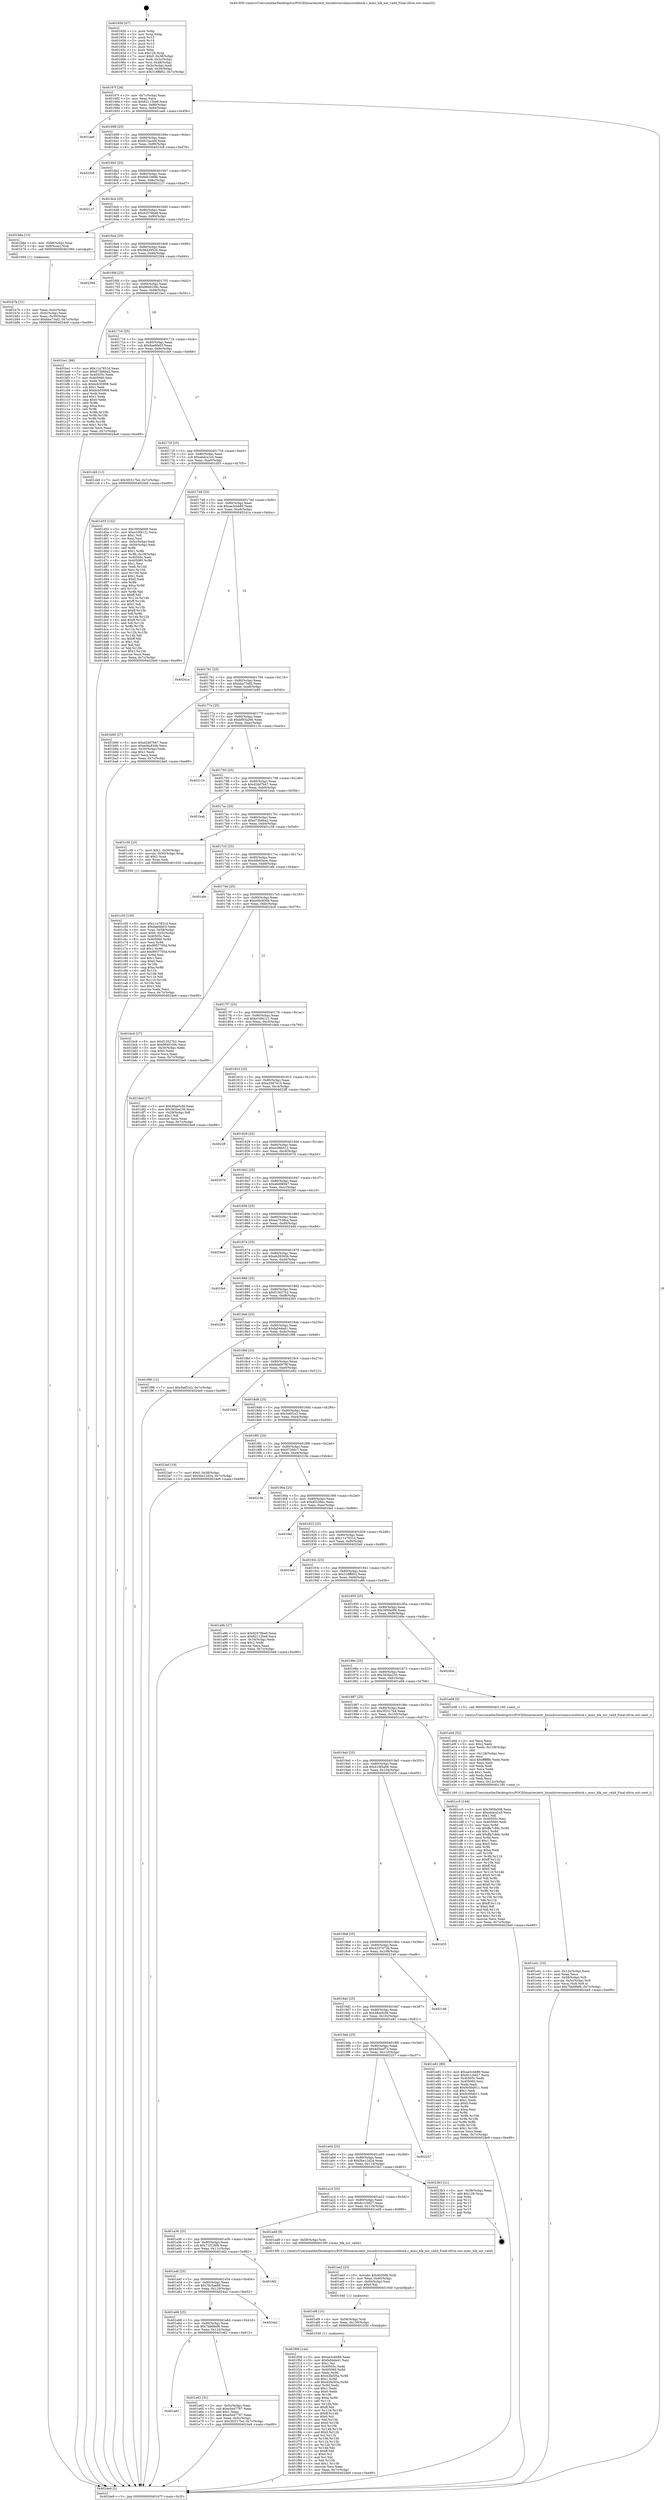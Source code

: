 digraph "0x401650" {
  label = "0x401650 (/mnt/c/Users/mathe/Desktop/tcc/POCII/binaries/extr_linuxdriversmmccoreblock.c_mmc_blk_oor_valid_Final-ollvm.out::main(0))"
  labelloc = "t"
  node[shape=record]

  Entry [label="",width=0.3,height=0.3,shape=circle,fillcolor=black,style=filled]
  "0x40167f" [label="{
     0x40167f [26]\l
     | [instrs]\l
     &nbsp;&nbsp;0x40167f \<+3\>: mov -0x7c(%rbp),%eax\l
     &nbsp;&nbsp;0x401682 \<+2\>: mov %eax,%ecx\l
     &nbsp;&nbsp;0x401684 \<+6\>: sub $0x82112be6,%ecx\l
     &nbsp;&nbsp;0x40168a \<+3\>: mov %eax,-0x80(%rbp)\l
     &nbsp;&nbsp;0x40168d \<+6\>: mov %ecx,-0x84(%rbp)\l
     &nbsp;&nbsp;0x401693 \<+6\>: je 0000000000401aa6 \<main+0x456\>\l
  }"]
  "0x401aa6" [label="{
     0x401aa6\l
  }", style=dashed]
  "0x401699" [label="{
     0x401699 [25]\l
     | [instrs]\l
     &nbsp;&nbsp;0x401699 \<+5\>: jmp 000000000040169e \<main+0x4e\>\l
     &nbsp;&nbsp;0x40169e \<+3\>: mov -0x80(%rbp),%eax\l
     &nbsp;&nbsp;0x4016a1 \<+5\>: sub $0x822ac44f,%eax\l
     &nbsp;&nbsp;0x4016a6 \<+6\>: mov %eax,-0x88(%rbp)\l
     &nbsp;&nbsp;0x4016ac \<+6\>: je 00000000004023c8 \<main+0xd78\>\l
  }"]
  Exit [label="",width=0.3,height=0.3,shape=circle,fillcolor=black,style=filled,peripheries=2]
  "0x4023c8" [label="{
     0x4023c8\l
  }", style=dashed]
  "0x4016b2" [label="{
     0x4016b2 [25]\l
     | [instrs]\l
     &nbsp;&nbsp;0x4016b2 \<+5\>: jmp 00000000004016b7 \<main+0x67\>\l
     &nbsp;&nbsp;0x4016b7 \<+3\>: mov -0x80(%rbp),%eax\l
     &nbsp;&nbsp;0x4016ba \<+5\>: sub $0x8eb1b68b,%eax\l
     &nbsp;&nbsp;0x4016bf \<+6\>: mov %eax,-0x8c(%rbp)\l
     &nbsp;&nbsp;0x4016c5 \<+6\>: je 0000000000402127 \<main+0xad7\>\l
  }"]
  "0x401f08" [label="{
     0x401f08 [144]\l
     | [instrs]\l
     &nbsp;&nbsp;0x401f08 \<+5\>: mov $0xae3cbb89,%eax\l
     &nbsp;&nbsp;0x401f0d \<+5\>: mov $0xfa54da41,%esi\l
     &nbsp;&nbsp;0x401f12 \<+2\>: mov $0x1,%cl\l
     &nbsp;&nbsp;0x401f14 \<+7\>: mov 0x40505c,%edx\l
     &nbsp;&nbsp;0x401f1b \<+8\>: mov 0x405060,%r8d\l
     &nbsp;&nbsp;0x401f23 \<+3\>: mov %edx,%r9d\l
     &nbsp;&nbsp;0x401f26 \<+7\>: sub $0x42fa5f3a,%r9d\l
     &nbsp;&nbsp;0x401f2d \<+4\>: sub $0x1,%r9d\l
     &nbsp;&nbsp;0x401f31 \<+7\>: add $0x42fa5f3a,%r9d\l
     &nbsp;&nbsp;0x401f38 \<+4\>: imul %r9d,%edx\l
     &nbsp;&nbsp;0x401f3c \<+3\>: and $0x1,%edx\l
     &nbsp;&nbsp;0x401f3f \<+3\>: cmp $0x0,%edx\l
     &nbsp;&nbsp;0x401f42 \<+4\>: sete %r10b\l
     &nbsp;&nbsp;0x401f46 \<+4\>: cmp $0xa,%r8d\l
     &nbsp;&nbsp;0x401f4a \<+4\>: setl %r11b\l
     &nbsp;&nbsp;0x401f4e \<+3\>: mov %r10b,%bl\l
     &nbsp;&nbsp;0x401f51 \<+3\>: xor $0xff,%bl\l
     &nbsp;&nbsp;0x401f54 \<+3\>: mov %r11b,%r14b\l
     &nbsp;&nbsp;0x401f57 \<+4\>: xor $0xff,%r14b\l
     &nbsp;&nbsp;0x401f5b \<+3\>: xor $0x0,%cl\l
     &nbsp;&nbsp;0x401f5e \<+3\>: mov %bl,%r15b\l
     &nbsp;&nbsp;0x401f61 \<+4\>: and $0x0,%r15b\l
     &nbsp;&nbsp;0x401f65 \<+3\>: and %cl,%r10b\l
     &nbsp;&nbsp;0x401f68 \<+3\>: mov %r14b,%r12b\l
     &nbsp;&nbsp;0x401f6b \<+4\>: and $0x0,%r12b\l
     &nbsp;&nbsp;0x401f6f \<+3\>: and %cl,%r11b\l
     &nbsp;&nbsp;0x401f72 \<+3\>: or %r10b,%r15b\l
     &nbsp;&nbsp;0x401f75 \<+3\>: or %r11b,%r12b\l
     &nbsp;&nbsp;0x401f78 \<+3\>: xor %r12b,%r15b\l
     &nbsp;&nbsp;0x401f7b \<+3\>: or %r14b,%bl\l
     &nbsp;&nbsp;0x401f7e \<+3\>: xor $0xff,%bl\l
     &nbsp;&nbsp;0x401f81 \<+3\>: or $0x0,%cl\l
     &nbsp;&nbsp;0x401f84 \<+2\>: and %cl,%bl\l
     &nbsp;&nbsp;0x401f86 \<+3\>: or %bl,%r15b\l
     &nbsp;&nbsp;0x401f89 \<+4\>: test $0x1,%r15b\l
     &nbsp;&nbsp;0x401f8d \<+3\>: cmovne %esi,%eax\l
     &nbsp;&nbsp;0x401f90 \<+3\>: mov %eax,-0x7c(%rbp)\l
     &nbsp;&nbsp;0x401f93 \<+5\>: jmp 00000000004024e9 \<main+0xe99\>\l
  }"]
  "0x402127" [label="{
     0x402127\l
  }", style=dashed]
  "0x4016cb" [label="{
     0x4016cb [25]\l
     | [instrs]\l
     &nbsp;&nbsp;0x4016cb \<+5\>: jmp 00000000004016d0 \<main+0x80\>\l
     &nbsp;&nbsp;0x4016d0 \<+3\>: mov -0x80(%rbp),%eax\l
     &nbsp;&nbsp;0x4016d3 \<+5\>: sub $0x92578be8,%eax\l
     &nbsp;&nbsp;0x4016d8 \<+6\>: mov %eax,-0x90(%rbp)\l
     &nbsp;&nbsp;0x4016de \<+6\>: je 0000000000401b6e \<main+0x51e\>\l
  }"]
  "0x401ef9" [label="{
     0x401ef9 [15]\l
     | [instrs]\l
     &nbsp;&nbsp;0x401ef9 \<+4\>: mov -0x58(%rbp),%rdi\l
     &nbsp;&nbsp;0x401efd \<+6\>: mov %eax,-0x130(%rbp)\l
     &nbsp;&nbsp;0x401f03 \<+5\>: call 0000000000401030 \<free@plt\>\l
     | [calls]\l
     &nbsp;&nbsp;0x401030 \{1\} (unknown)\l
  }"]
  "0x401b6e" [label="{
     0x401b6e [13]\l
     | [instrs]\l
     &nbsp;&nbsp;0x401b6e \<+4\>: mov -0x48(%rbp),%rax\l
     &nbsp;&nbsp;0x401b72 \<+4\>: mov 0x8(%rax),%rdi\l
     &nbsp;&nbsp;0x401b76 \<+5\>: call 0000000000401060 \<atoi@plt\>\l
     | [calls]\l
     &nbsp;&nbsp;0x401060 \{1\} (unknown)\l
  }"]
  "0x4016e4" [label="{
     0x4016e4 [25]\l
     | [instrs]\l
     &nbsp;&nbsp;0x4016e4 \<+5\>: jmp 00000000004016e9 \<main+0x99\>\l
     &nbsp;&nbsp;0x4016e9 \<+3\>: mov -0x80(%rbp),%eax\l
     &nbsp;&nbsp;0x4016ec \<+5\>: sub $0x96439526,%eax\l
     &nbsp;&nbsp;0x4016f1 \<+6\>: mov %eax,-0x94(%rbp)\l
     &nbsp;&nbsp;0x4016f7 \<+6\>: je 0000000000402394 \<main+0xd44\>\l
  }"]
  "0x401ee2" [label="{
     0x401ee2 [23]\l
     | [instrs]\l
     &nbsp;&nbsp;0x401ee2 \<+10\>: movabs $0x4030d6,%rdi\l
     &nbsp;&nbsp;0x401eec \<+3\>: mov %eax,-0x60(%rbp)\l
     &nbsp;&nbsp;0x401eef \<+3\>: mov -0x60(%rbp),%esi\l
     &nbsp;&nbsp;0x401ef2 \<+2\>: mov $0x0,%al\l
     &nbsp;&nbsp;0x401ef4 \<+5\>: call 0000000000401040 \<printf@plt\>\l
     | [calls]\l
     &nbsp;&nbsp;0x401040 \{1\} (unknown)\l
  }"]
  "0x402394" [label="{
     0x402394\l
  }", style=dashed]
  "0x4016fd" [label="{
     0x4016fd [25]\l
     | [instrs]\l
     &nbsp;&nbsp;0x4016fd \<+5\>: jmp 0000000000401702 \<main+0xb2\>\l
     &nbsp;&nbsp;0x401702 \<+3\>: mov -0x80(%rbp),%eax\l
     &nbsp;&nbsp;0x401705 \<+5\>: sub $0x9849109c,%eax\l
     &nbsp;&nbsp;0x40170a \<+6\>: mov %eax,-0x98(%rbp)\l
     &nbsp;&nbsp;0x401710 \<+6\>: je 0000000000401be1 \<main+0x591\>\l
  }"]
  "0x401a81" [label="{
     0x401a81\l
  }", style=dashed]
  "0x401be1" [label="{
     0x401be1 [88]\l
     | [instrs]\l
     &nbsp;&nbsp;0x401be1 \<+5\>: mov $0x11a7831d,%eax\l
     &nbsp;&nbsp;0x401be6 \<+5\>: mov $0xd73b6ba2,%ecx\l
     &nbsp;&nbsp;0x401beb \<+7\>: mov 0x40505c,%edx\l
     &nbsp;&nbsp;0x401bf2 \<+7\>: mov 0x405060,%esi\l
     &nbsp;&nbsp;0x401bf9 \<+2\>: mov %edx,%edi\l
     &nbsp;&nbsp;0x401bfb \<+6\>: sub $0xbcb55908,%edi\l
     &nbsp;&nbsp;0x401c01 \<+3\>: sub $0x1,%edi\l
     &nbsp;&nbsp;0x401c04 \<+6\>: add $0xbcb55908,%edi\l
     &nbsp;&nbsp;0x401c0a \<+3\>: imul %edi,%edx\l
     &nbsp;&nbsp;0x401c0d \<+3\>: and $0x1,%edx\l
     &nbsp;&nbsp;0x401c10 \<+3\>: cmp $0x0,%edx\l
     &nbsp;&nbsp;0x401c13 \<+4\>: sete %r8b\l
     &nbsp;&nbsp;0x401c17 \<+3\>: cmp $0xa,%esi\l
     &nbsp;&nbsp;0x401c1a \<+4\>: setl %r9b\l
     &nbsp;&nbsp;0x401c1e \<+3\>: mov %r8b,%r10b\l
     &nbsp;&nbsp;0x401c21 \<+3\>: and %r9b,%r10b\l
     &nbsp;&nbsp;0x401c24 \<+3\>: xor %r9b,%r8b\l
     &nbsp;&nbsp;0x401c27 \<+3\>: or %r8b,%r10b\l
     &nbsp;&nbsp;0x401c2a \<+4\>: test $0x1,%r10b\l
     &nbsp;&nbsp;0x401c2e \<+3\>: cmovne %ecx,%eax\l
     &nbsp;&nbsp;0x401c31 \<+3\>: mov %eax,-0x7c(%rbp)\l
     &nbsp;&nbsp;0x401c34 \<+5\>: jmp 00000000004024e9 \<main+0xe99\>\l
  }"]
  "0x401716" [label="{
     0x401716 [25]\l
     | [instrs]\l
     &nbsp;&nbsp;0x401716 \<+5\>: jmp 000000000040171b \<main+0xcb\>\l
     &nbsp;&nbsp;0x40171b \<+3\>: mov -0x80(%rbp),%eax\l
     &nbsp;&nbsp;0x40171e \<+5\>: sub $0x9ae6fe03,%eax\l
     &nbsp;&nbsp;0x401723 \<+6\>: mov %eax,-0x9c(%rbp)\l
     &nbsp;&nbsp;0x401729 \<+6\>: je 0000000000401cb9 \<main+0x669\>\l
  }"]
  "0x401e62" [label="{
     0x401e62 [31]\l
     | [instrs]\l
     &nbsp;&nbsp;0x401e62 \<+3\>: mov -0x5c(%rbp),%eax\l
     &nbsp;&nbsp;0x401e65 \<+5\>: sub $0xe5e47787,%eax\l
     &nbsp;&nbsp;0x401e6a \<+3\>: add $0x1,%eax\l
     &nbsp;&nbsp;0x401e6d \<+5\>: add $0xe5e47787,%eax\l
     &nbsp;&nbsp;0x401e72 \<+3\>: mov %eax,-0x5c(%rbp)\l
     &nbsp;&nbsp;0x401e75 \<+7\>: movl $0x3f2517b4,-0x7c(%rbp)\l
     &nbsp;&nbsp;0x401e7c \<+5\>: jmp 00000000004024e9 \<main+0xe99\>\l
  }"]
  "0x401cb9" [label="{
     0x401cb9 [12]\l
     | [instrs]\l
     &nbsp;&nbsp;0x401cb9 \<+7\>: movl $0x3f2517b4,-0x7c(%rbp)\l
     &nbsp;&nbsp;0x401cc0 \<+5\>: jmp 00000000004024e9 \<main+0xe99\>\l
  }"]
  "0x40172f" [label="{
     0x40172f [25]\l
     | [instrs]\l
     &nbsp;&nbsp;0x40172f \<+5\>: jmp 0000000000401734 \<main+0xe4\>\l
     &nbsp;&nbsp;0x401734 \<+3\>: mov -0x80(%rbp),%eax\l
     &nbsp;&nbsp;0x401737 \<+5\>: sub $0xabdca1e5,%eax\l
     &nbsp;&nbsp;0x40173c \<+6\>: mov %eax,-0xa0(%rbp)\l
     &nbsp;&nbsp;0x401742 \<+6\>: je 0000000000401d55 \<main+0x705\>\l
  }"]
  "0x401a68" [label="{
     0x401a68 [25]\l
     | [instrs]\l
     &nbsp;&nbsp;0x401a68 \<+5\>: jmp 0000000000401a6d \<main+0x41d\>\l
     &nbsp;&nbsp;0x401a6d \<+3\>: mov -0x80(%rbp),%eax\l
     &nbsp;&nbsp;0x401a70 \<+5\>: sub $0x7bb68ef8,%eax\l
     &nbsp;&nbsp;0x401a75 \<+6\>: mov %eax,-0x124(%rbp)\l
     &nbsp;&nbsp;0x401a7b \<+6\>: je 0000000000401e62 \<main+0x812\>\l
  }"]
  "0x401d55" [label="{
     0x401d55 [152]\l
     | [instrs]\l
     &nbsp;&nbsp;0x401d55 \<+5\>: mov $0x395fa008,%eax\l
     &nbsp;&nbsp;0x401d5a \<+5\>: mov $0xe10f4121,%ecx\l
     &nbsp;&nbsp;0x401d5f \<+2\>: mov $0x1,%dl\l
     &nbsp;&nbsp;0x401d61 \<+2\>: xor %esi,%esi\l
     &nbsp;&nbsp;0x401d63 \<+3\>: mov -0x5c(%rbp),%edi\l
     &nbsp;&nbsp;0x401d66 \<+3\>: cmp -0x50(%rbp),%edi\l
     &nbsp;&nbsp;0x401d69 \<+4\>: setl %r8b\l
     &nbsp;&nbsp;0x401d6d \<+4\>: and $0x1,%r8b\l
     &nbsp;&nbsp;0x401d71 \<+4\>: mov %r8b,-0x29(%rbp)\l
     &nbsp;&nbsp;0x401d75 \<+7\>: mov 0x40505c,%edi\l
     &nbsp;&nbsp;0x401d7c \<+8\>: mov 0x405060,%r9d\l
     &nbsp;&nbsp;0x401d84 \<+3\>: sub $0x1,%esi\l
     &nbsp;&nbsp;0x401d87 \<+3\>: mov %edi,%r10d\l
     &nbsp;&nbsp;0x401d8a \<+3\>: add %esi,%r10d\l
     &nbsp;&nbsp;0x401d8d \<+4\>: imul %r10d,%edi\l
     &nbsp;&nbsp;0x401d91 \<+3\>: and $0x1,%edi\l
     &nbsp;&nbsp;0x401d94 \<+3\>: cmp $0x0,%edi\l
     &nbsp;&nbsp;0x401d97 \<+4\>: sete %r8b\l
     &nbsp;&nbsp;0x401d9b \<+4\>: cmp $0xa,%r9d\l
     &nbsp;&nbsp;0x401d9f \<+4\>: setl %r11b\l
     &nbsp;&nbsp;0x401da3 \<+3\>: mov %r8b,%bl\l
     &nbsp;&nbsp;0x401da6 \<+3\>: xor $0xff,%bl\l
     &nbsp;&nbsp;0x401da9 \<+3\>: mov %r11b,%r14b\l
     &nbsp;&nbsp;0x401dac \<+4\>: xor $0xff,%r14b\l
     &nbsp;&nbsp;0x401db0 \<+3\>: xor $0x1,%dl\l
     &nbsp;&nbsp;0x401db3 \<+3\>: mov %bl,%r15b\l
     &nbsp;&nbsp;0x401db6 \<+4\>: and $0xff,%r15b\l
     &nbsp;&nbsp;0x401dba \<+3\>: and %dl,%r8b\l
     &nbsp;&nbsp;0x401dbd \<+3\>: mov %r14b,%r12b\l
     &nbsp;&nbsp;0x401dc0 \<+4\>: and $0xff,%r12b\l
     &nbsp;&nbsp;0x401dc4 \<+3\>: and %dl,%r11b\l
     &nbsp;&nbsp;0x401dc7 \<+3\>: or %r8b,%r15b\l
     &nbsp;&nbsp;0x401dca \<+3\>: or %r11b,%r12b\l
     &nbsp;&nbsp;0x401dcd \<+3\>: xor %r12b,%r15b\l
     &nbsp;&nbsp;0x401dd0 \<+3\>: or %r14b,%bl\l
     &nbsp;&nbsp;0x401dd3 \<+3\>: xor $0xff,%bl\l
     &nbsp;&nbsp;0x401dd6 \<+3\>: or $0x1,%dl\l
     &nbsp;&nbsp;0x401dd9 \<+2\>: and %dl,%bl\l
     &nbsp;&nbsp;0x401ddb \<+3\>: or %bl,%r15b\l
     &nbsp;&nbsp;0x401dde \<+4\>: test $0x1,%r15b\l
     &nbsp;&nbsp;0x401de2 \<+3\>: cmovne %ecx,%eax\l
     &nbsp;&nbsp;0x401de5 \<+3\>: mov %eax,-0x7c(%rbp)\l
     &nbsp;&nbsp;0x401de8 \<+5\>: jmp 00000000004024e9 \<main+0xe99\>\l
  }"]
  "0x401748" [label="{
     0x401748 [25]\l
     | [instrs]\l
     &nbsp;&nbsp;0x401748 \<+5\>: jmp 000000000040174d \<main+0xfd\>\l
     &nbsp;&nbsp;0x40174d \<+3\>: mov -0x80(%rbp),%eax\l
     &nbsp;&nbsp;0x401750 \<+5\>: sub $0xae3cbb89,%eax\l
     &nbsp;&nbsp;0x401755 \<+6\>: mov %eax,-0xa4(%rbp)\l
     &nbsp;&nbsp;0x40175b \<+6\>: je 000000000040241a \<main+0xdca\>\l
  }"]
  "0x4024a2" [label="{
     0x4024a2\l
  }", style=dashed]
  "0x40241a" [label="{
     0x40241a\l
  }", style=dashed]
  "0x401761" [label="{
     0x401761 [25]\l
     | [instrs]\l
     &nbsp;&nbsp;0x401761 \<+5\>: jmp 0000000000401766 \<main+0x116\>\l
     &nbsp;&nbsp;0x401766 \<+3\>: mov -0x80(%rbp),%eax\l
     &nbsp;&nbsp;0x401769 \<+5\>: sub $0xbba73af2,%eax\l
     &nbsp;&nbsp;0x40176e \<+6\>: mov %eax,-0xa8(%rbp)\l
     &nbsp;&nbsp;0x401774 \<+6\>: je 0000000000401b90 \<main+0x540\>\l
  }"]
  "0x401a4f" [label="{
     0x401a4f [25]\l
     | [instrs]\l
     &nbsp;&nbsp;0x401a4f \<+5\>: jmp 0000000000401a54 \<main+0x404\>\l
     &nbsp;&nbsp;0x401a54 \<+3\>: mov -0x80(%rbp),%eax\l
     &nbsp;&nbsp;0x401a57 \<+5\>: sub $0x78c5ae89,%eax\l
     &nbsp;&nbsp;0x401a5c \<+6\>: mov %eax,-0x120(%rbp)\l
     &nbsp;&nbsp;0x401a62 \<+6\>: je 00000000004024a2 \<main+0xe52\>\l
  }"]
  "0x401b90" [label="{
     0x401b90 [27]\l
     | [instrs]\l
     &nbsp;&nbsp;0x401b90 \<+5\>: mov $0xd2dd7b47,%eax\l
     &nbsp;&nbsp;0x401b95 \<+5\>: mov $0xe0bc830b,%ecx\l
     &nbsp;&nbsp;0x401b9a \<+3\>: mov -0x30(%rbp),%edx\l
     &nbsp;&nbsp;0x401b9d \<+3\>: cmp $0x1,%edx\l
     &nbsp;&nbsp;0x401ba0 \<+3\>: cmovl %ecx,%eax\l
     &nbsp;&nbsp;0x401ba3 \<+3\>: mov %eax,-0x7c(%rbp)\l
     &nbsp;&nbsp;0x401ba6 \<+5\>: jmp 00000000004024e9 \<main+0xe99\>\l
  }"]
  "0x40177a" [label="{
     0x40177a [25]\l
     | [instrs]\l
     &nbsp;&nbsp;0x40177a \<+5\>: jmp 000000000040177f \<main+0x12f\>\l
     &nbsp;&nbsp;0x40177f \<+3\>: mov -0x80(%rbp),%eax\l
     &nbsp;&nbsp;0x401782 \<+5\>: sub $0xbf93a266,%eax\l
     &nbsp;&nbsp;0x401787 \<+6\>: mov %eax,-0xac(%rbp)\l
     &nbsp;&nbsp;0x40178d \<+6\>: je 000000000040211b \<main+0xacb\>\l
  }"]
  "0x401fd2" [label="{
     0x401fd2\l
  }", style=dashed]
  "0x40211b" [label="{
     0x40211b\l
  }", style=dashed]
  "0x401793" [label="{
     0x401793 [25]\l
     | [instrs]\l
     &nbsp;&nbsp;0x401793 \<+5\>: jmp 0000000000401798 \<main+0x148\>\l
     &nbsp;&nbsp;0x401798 \<+3\>: mov -0x80(%rbp),%eax\l
     &nbsp;&nbsp;0x40179b \<+5\>: sub $0xd2dd7b47,%eax\l
     &nbsp;&nbsp;0x4017a0 \<+6\>: mov %eax,-0xb0(%rbp)\l
     &nbsp;&nbsp;0x4017a6 \<+6\>: je 0000000000401bab \<main+0x55b\>\l
  }"]
  "0x401a36" [label="{
     0x401a36 [25]\l
     | [instrs]\l
     &nbsp;&nbsp;0x401a36 \<+5\>: jmp 0000000000401a3b \<main+0x3eb\>\l
     &nbsp;&nbsp;0x401a3b \<+3\>: mov -0x80(%rbp),%eax\l
     &nbsp;&nbsp;0x401a3e \<+5\>: sub $0x71f126f4,%eax\l
     &nbsp;&nbsp;0x401a43 \<+6\>: mov %eax,-0x11c(%rbp)\l
     &nbsp;&nbsp;0x401a49 \<+6\>: je 0000000000401fd2 \<main+0x982\>\l
  }"]
  "0x401bab" [label="{
     0x401bab\l
  }", style=dashed]
  "0x4017ac" [label="{
     0x4017ac [25]\l
     | [instrs]\l
     &nbsp;&nbsp;0x4017ac \<+5\>: jmp 00000000004017b1 \<main+0x161\>\l
     &nbsp;&nbsp;0x4017b1 \<+3\>: mov -0x80(%rbp),%eax\l
     &nbsp;&nbsp;0x4017b4 \<+5\>: sub $0xd73b6ba2,%eax\l
     &nbsp;&nbsp;0x4017b9 \<+6\>: mov %eax,-0xb4(%rbp)\l
     &nbsp;&nbsp;0x4017bf \<+6\>: je 0000000000401c39 \<main+0x5e9\>\l
  }"]
  "0x401ed9" [label="{
     0x401ed9 [9]\l
     | [instrs]\l
     &nbsp;&nbsp;0x401ed9 \<+4\>: mov -0x58(%rbp),%rdi\l
     &nbsp;&nbsp;0x401edd \<+5\>: call 00000000004015f0 \<mmc_blk_oor_valid\>\l
     | [calls]\l
     &nbsp;&nbsp;0x4015f0 \{1\} (/mnt/c/Users/mathe/Desktop/tcc/POCII/binaries/extr_linuxdriversmmccoreblock.c_mmc_blk_oor_valid_Final-ollvm.out::mmc_blk_oor_valid)\l
  }"]
  "0x401c39" [label="{
     0x401c39 [23]\l
     | [instrs]\l
     &nbsp;&nbsp;0x401c39 \<+7\>: movl $0x1,-0x50(%rbp)\l
     &nbsp;&nbsp;0x401c40 \<+4\>: movslq -0x50(%rbp),%rax\l
     &nbsp;&nbsp;0x401c44 \<+4\>: shl $0x2,%rax\l
     &nbsp;&nbsp;0x401c48 \<+3\>: mov %rax,%rdi\l
     &nbsp;&nbsp;0x401c4b \<+5\>: call 0000000000401050 \<malloc@plt\>\l
     | [calls]\l
     &nbsp;&nbsp;0x401050 \{1\} (unknown)\l
  }"]
  "0x4017c5" [label="{
     0x4017c5 [25]\l
     | [instrs]\l
     &nbsp;&nbsp;0x4017c5 \<+5\>: jmp 00000000004017ca \<main+0x17a\>\l
     &nbsp;&nbsp;0x4017ca \<+3\>: mov -0x80(%rbp),%eax\l
     &nbsp;&nbsp;0x4017cd \<+5\>: sub $0xddb65ace,%eax\l
     &nbsp;&nbsp;0x4017d2 \<+6\>: mov %eax,-0xb8(%rbp)\l
     &nbsp;&nbsp;0x4017d8 \<+6\>: je 0000000000401afe \<main+0x4ae\>\l
  }"]
  "0x401a1d" [label="{
     0x401a1d [25]\l
     | [instrs]\l
     &nbsp;&nbsp;0x401a1d \<+5\>: jmp 0000000000401a22 \<main+0x3d2\>\l
     &nbsp;&nbsp;0x401a22 \<+3\>: mov -0x80(%rbp),%eax\l
     &nbsp;&nbsp;0x401a25 \<+5\>: sub $0x6c1c0d27,%eax\l
     &nbsp;&nbsp;0x401a2a \<+6\>: mov %eax,-0x118(%rbp)\l
     &nbsp;&nbsp;0x401a30 \<+6\>: je 0000000000401ed9 \<main+0x889\>\l
  }"]
  "0x401afe" [label="{
     0x401afe\l
  }", style=dashed]
  "0x4017de" [label="{
     0x4017de [25]\l
     | [instrs]\l
     &nbsp;&nbsp;0x4017de \<+5\>: jmp 00000000004017e3 \<main+0x193\>\l
     &nbsp;&nbsp;0x4017e3 \<+3\>: mov -0x80(%rbp),%eax\l
     &nbsp;&nbsp;0x4017e6 \<+5\>: sub $0xe0bc830b,%eax\l
     &nbsp;&nbsp;0x4017eb \<+6\>: mov %eax,-0xbc(%rbp)\l
     &nbsp;&nbsp;0x4017f1 \<+6\>: je 0000000000401bc6 \<main+0x576\>\l
  }"]
  "0x4023b3" [label="{
     0x4023b3 [21]\l
     | [instrs]\l
     &nbsp;&nbsp;0x4023b3 \<+3\>: mov -0x38(%rbp),%eax\l
     &nbsp;&nbsp;0x4023b6 \<+7\>: add $0x128,%rsp\l
     &nbsp;&nbsp;0x4023bd \<+1\>: pop %rbx\l
     &nbsp;&nbsp;0x4023be \<+2\>: pop %r12\l
     &nbsp;&nbsp;0x4023c0 \<+2\>: pop %r13\l
     &nbsp;&nbsp;0x4023c2 \<+2\>: pop %r14\l
     &nbsp;&nbsp;0x4023c4 \<+2\>: pop %r15\l
     &nbsp;&nbsp;0x4023c6 \<+1\>: pop %rbp\l
     &nbsp;&nbsp;0x4023c7 \<+1\>: ret\l
  }"]
  "0x401bc6" [label="{
     0x401bc6 [27]\l
     | [instrs]\l
     &nbsp;&nbsp;0x401bc6 \<+5\>: mov $0xf12627b2,%eax\l
     &nbsp;&nbsp;0x401bcb \<+5\>: mov $0x9849109c,%ecx\l
     &nbsp;&nbsp;0x401bd0 \<+3\>: mov -0x30(%rbp),%edx\l
     &nbsp;&nbsp;0x401bd3 \<+3\>: cmp $0x0,%edx\l
     &nbsp;&nbsp;0x401bd6 \<+3\>: cmove %ecx,%eax\l
     &nbsp;&nbsp;0x401bd9 \<+3\>: mov %eax,-0x7c(%rbp)\l
     &nbsp;&nbsp;0x401bdc \<+5\>: jmp 00000000004024e9 \<main+0xe99\>\l
  }"]
  "0x4017f7" [label="{
     0x4017f7 [25]\l
     | [instrs]\l
     &nbsp;&nbsp;0x4017f7 \<+5\>: jmp 00000000004017fc \<main+0x1ac\>\l
     &nbsp;&nbsp;0x4017fc \<+3\>: mov -0x80(%rbp),%eax\l
     &nbsp;&nbsp;0x4017ff \<+5\>: sub $0xe10f4121,%eax\l
     &nbsp;&nbsp;0x401804 \<+6\>: mov %eax,-0xc0(%rbp)\l
     &nbsp;&nbsp;0x40180a \<+6\>: je 0000000000401ded \<main+0x79d\>\l
  }"]
  "0x401a04" [label="{
     0x401a04 [25]\l
     | [instrs]\l
     &nbsp;&nbsp;0x401a04 \<+5\>: jmp 0000000000401a09 \<main+0x3b9\>\l
     &nbsp;&nbsp;0x401a09 \<+3\>: mov -0x80(%rbp),%eax\l
     &nbsp;&nbsp;0x401a0c \<+5\>: sub $0x5be12d24,%eax\l
     &nbsp;&nbsp;0x401a11 \<+6\>: mov %eax,-0x114(%rbp)\l
     &nbsp;&nbsp;0x401a17 \<+6\>: je 00000000004023b3 \<main+0xd63\>\l
  }"]
  "0x401ded" [label="{
     0x401ded [27]\l
     | [instrs]\l
     &nbsp;&nbsp;0x401ded \<+5\>: mov $0x48ae5cfd,%eax\l
     &nbsp;&nbsp;0x401df2 \<+5\>: mov $0x3d3be230,%ecx\l
     &nbsp;&nbsp;0x401df7 \<+3\>: mov -0x29(%rbp),%dl\l
     &nbsp;&nbsp;0x401dfa \<+3\>: test $0x1,%dl\l
     &nbsp;&nbsp;0x401dfd \<+3\>: cmovne %ecx,%eax\l
     &nbsp;&nbsp;0x401e00 \<+3\>: mov %eax,-0x7c(%rbp)\l
     &nbsp;&nbsp;0x401e03 \<+5\>: jmp 00000000004024e9 \<main+0xe99\>\l
  }"]
  "0x401810" [label="{
     0x401810 [25]\l
     | [instrs]\l
     &nbsp;&nbsp;0x401810 \<+5\>: jmp 0000000000401815 \<main+0x1c5\>\l
     &nbsp;&nbsp;0x401815 \<+3\>: mov -0x80(%rbp),%eax\l
     &nbsp;&nbsp;0x401818 \<+5\>: sub $0xe2087410,%eax\l
     &nbsp;&nbsp;0x40181d \<+6\>: mov %eax,-0xc4(%rbp)\l
     &nbsp;&nbsp;0x401823 \<+6\>: je 00000000004022ff \<main+0xcaf\>\l
  }"]
  "0x402257" [label="{
     0x402257\l
  }", style=dashed]
  "0x4022ff" [label="{
     0x4022ff\l
  }", style=dashed]
  "0x401829" [label="{
     0x401829 [25]\l
     | [instrs]\l
     &nbsp;&nbsp;0x401829 \<+5\>: jmp 000000000040182e \<main+0x1de\>\l
     &nbsp;&nbsp;0x40182e \<+3\>: mov -0x80(%rbp),%eax\l
     &nbsp;&nbsp;0x401831 \<+5\>: sub $0xe2f8b512,%eax\l
     &nbsp;&nbsp;0x401836 \<+6\>: mov %eax,-0xc8(%rbp)\l
     &nbsp;&nbsp;0x40183c \<+6\>: je 000000000040207d \<main+0xa2d\>\l
  }"]
  "0x4019eb" [label="{
     0x4019eb [25]\l
     | [instrs]\l
     &nbsp;&nbsp;0x4019eb \<+5\>: jmp 00000000004019f0 \<main+0x3a0\>\l
     &nbsp;&nbsp;0x4019f0 \<+3\>: mov -0x80(%rbp),%eax\l
     &nbsp;&nbsp;0x4019f3 \<+5\>: sub $0x4d5eef73,%eax\l
     &nbsp;&nbsp;0x4019f8 \<+6\>: mov %eax,-0x110(%rbp)\l
     &nbsp;&nbsp;0x4019fe \<+6\>: je 0000000000402257 \<main+0xc07\>\l
  }"]
  "0x40207d" [label="{
     0x40207d\l
  }", style=dashed]
  "0x401842" [label="{
     0x401842 [25]\l
     | [instrs]\l
     &nbsp;&nbsp;0x401842 \<+5\>: jmp 0000000000401847 \<main+0x1f7\>\l
     &nbsp;&nbsp;0x401847 \<+3\>: mov -0x80(%rbp),%eax\l
     &nbsp;&nbsp;0x40184a \<+5\>: sub $0xe6d96947,%eax\l
     &nbsp;&nbsp;0x40184f \<+6\>: mov %eax,-0xcc(%rbp)\l
     &nbsp;&nbsp;0x401855 \<+6\>: je 000000000040226f \<main+0xc1f\>\l
  }"]
  "0x401e81" [label="{
     0x401e81 [88]\l
     | [instrs]\l
     &nbsp;&nbsp;0x401e81 \<+5\>: mov $0xae3cbb89,%eax\l
     &nbsp;&nbsp;0x401e86 \<+5\>: mov $0x6c1c0d27,%ecx\l
     &nbsp;&nbsp;0x401e8b \<+7\>: mov 0x40505c,%edx\l
     &nbsp;&nbsp;0x401e92 \<+7\>: mov 0x405060,%esi\l
     &nbsp;&nbsp;0x401e99 \<+2\>: mov %edx,%edi\l
     &nbsp;&nbsp;0x401e9b \<+6\>: add $0x9c00d011,%edi\l
     &nbsp;&nbsp;0x401ea1 \<+3\>: sub $0x1,%edi\l
     &nbsp;&nbsp;0x401ea4 \<+6\>: sub $0x9c00d011,%edi\l
     &nbsp;&nbsp;0x401eaa \<+3\>: imul %edi,%edx\l
     &nbsp;&nbsp;0x401ead \<+3\>: and $0x1,%edx\l
     &nbsp;&nbsp;0x401eb0 \<+3\>: cmp $0x0,%edx\l
     &nbsp;&nbsp;0x401eb3 \<+4\>: sete %r8b\l
     &nbsp;&nbsp;0x401eb7 \<+3\>: cmp $0xa,%esi\l
     &nbsp;&nbsp;0x401eba \<+4\>: setl %r9b\l
     &nbsp;&nbsp;0x401ebe \<+3\>: mov %r8b,%r10b\l
     &nbsp;&nbsp;0x401ec1 \<+3\>: and %r9b,%r10b\l
     &nbsp;&nbsp;0x401ec4 \<+3\>: xor %r9b,%r8b\l
     &nbsp;&nbsp;0x401ec7 \<+3\>: or %r8b,%r10b\l
     &nbsp;&nbsp;0x401eca \<+4\>: test $0x1,%r10b\l
     &nbsp;&nbsp;0x401ece \<+3\>: cmovne %ecx,%eax\l
     &nbsp;&nbsp;0x401ed1 \<+3\>: mov %eax,-0x7c(%rbp)\l
     &nbsp;&nbsp;0x401ed4 \<+5\>: jmp 00000000004024e9 \<main+0xe99\>\l
  }"]
  "0x40226f" [label="{
     0x40226f\l
  }", style=dashed]
  "0x40185b" [label="{
     0x40185b [25]\l
     | [instrs]\l
     &nbsp;&nbsp;0x40185b \<+5\>: jmp 0000000000401860 \<main+0x210\>\l
     &nbsp;&nbsp;0x401860 \<+3\>: mov -0x80(%rbp),%eax\l
     &nbsp;&nbsp;0x401863 \<+5\>: sub $0xea7538ca,%eax\l
     &nbsp;&nbsp;0x401868 \<+6\>: mov %eax,-0xd0(%rbp)\l
     &nbsp;&nbsp;0x40186e \<+6\>: je 00000000004024dd \<main+0xe8d\>\l
  }"]
  "0x4019d2" [label="{
     0x4019d2 [25]\l
     | [instrs]\l
     &nbsp;&nbsp;0x4019d2 \<+5\>: jmp 00000000004019d7 \<main+0x387\>\l
     &nbsp;&nbsp;0x4019d7 \<+3\>: mov -0x80(%rbp),%eax\l
     &nbsp;&nbsp;0x4019da \<+5\>: sub $0x48ae5cfd,%eax\l
     &nbsp;&nbsp;0x4019df \<+6\>: mov %eax,-0x10c(%rbp)\l
     &nbsp;&nbsp;0x4019e5 \<+6\>: je 0000000000401e81 \<main+0x831\>\l
  }"]
  "0x4024dd" [label="{
     0x4024dd\l
  }", style=dashed]
  "0x401874" [label="{
     0x401874 [25]\l
     | [instrs]\l
     &nbsp;&nbsp;0x401874 \<+5\>: jmp 0000000000401879 \<main+0x229\>\l
     &nbsp;&nbsp;0x401879 \<+3\>: mov -0x80(%rbp),%eax\l
     &nbsp;&nbsp;0x40187c \<+5\>: sub $0xeb28365b,%eax\l
     &nbsp;&nbsp;0x401881 \<+6\>: mov %eax,-0xd4(%rbp)\l
     &nbsp;&nbsp;0x401887 \<+6\>: je 0000000000401fa4 \<main+0x954\>\l
  }"]
  "0x402146" [label="{
     0x402146\l
  }", style=dashed]
  "0x401fa4" [label="{
     0x401fa4\l
  }", style=dashed]
  "0x40188d" [label="{
     0x40188d [25]\l
     | [instrs]\l
     &nbsp;&nbsp;0x40188d \<+5\>: jmp 0000000000401892 \<main+0x242\>\l
     &nbsp;&nbsp;0x401892 \<+3\>: mov -0x80(%rbp),%eax\l
     &nbsp;&nbsp;0x401895 \<+5\>: sub $0xf12627b2,%eax\l
     &nbsp;&nbsp;0x40189a \<+6\>: mov %eax,-0xd8(%rbp)\l
     &nbsp;&nbsp;0x4018a0 \<+6\>: je 0000000000402263 \<main+0xc13\>\l
  }"]
  "0x4019b9" [label="{
     0x4019b9 [25]\l
     | [instrs]\l
     &nbsp;&nbsp;0x4019b9 \<+5\>: jmp 00000000004019be \<main+0x36e\>\l
     &nbsp;&nbsp;0x4019be \<+3\>: mov -0x80(%rbp),%eax\l
     &nbsp;&nbsp;0x4019c1 \<+5\>: sub $0x4257472b,%eax\l
     &nbsp;&nbsp;0x4019c6 \<+6\>: mov %eax,-0x108(%rbp)\l
     &nbsp;&nbsp;0x4019cc \<+6\>: je 0000000000402146 \<main+0xaf6\>\l
  }"]
  "0x402263" [label="{
     0x402263\l
  }", style=dashed]
  "0x4018a6" [label="{
     0x4018a6 [25]\l
     | [instrs]\l
     &nbsp;&nbsp;0x4018a6 \<+5\>: jmp 00000000004018ab \<main+0x25b\>\l
     &nbsp;&nbsp;0x4018ab \<+3\>: mov -0x80(%rbp),%eax\l
     &nbsp;&nbsp;0x4018ae \<+5\>: sub $0xfa54da41,%eax\l
     &nbsp;&nbsp;0x4018b3 \<+6\>: mov %eax,-0xdc(%rbp)\l
     &nbsp;&nbsp;0x4018b9 \<+6\>: je 0000000000401f98 \<main+0x948\>\l
  }"]
  "0x402455" [label="{
     0x402455\l
  }", style=dashed]
  "0x401f98" [label="{
     0x401f98 [12]\l
     | [instrs]\l
     &nbsp;&nbsp;0x401f98 \<+7\>: movl $0x5e6f1a3,-0x7c(%rbp)\l
     &nbsp;&nbsp;0x401f9f \<+5\>: jmp 00000000004024e9 \<main+0xe99\>\l
  }"]
  "0x4018bf" [label="{
     0x4018bf [25]\l
     | [instrs]\l
     &nbsp;&nbsp;0x4018bf \<+5\>: jmp 00000000004018c4 \<main+0x274\>\l
     &nbsp;&nbsp;0x4018c4 \<+3\>: mov -0x80(%rbp),%eax\l
     &nbsp;&nbsp;0x4018c7 \<+5\>: sub $0xfeb6979f,%eax\l
     &nbsp;&nbsp;0x4018cc \<+6\>: mov %eax,-0xe0(%rbp)\l
     &nbsp;&nbsp;0x4018d2 \<+6\>: je 0000000000401b62 \<main+0x512\>\l
  }"]
  "0x401e41" [label="{
     0x401e41 [33]\l
     | [instrs]\l
     &nbsp;&nbsp;0x401e41 \<+6\>: mov -0x12c(%rbp),%ecx\l
     &nbsp;&nbsp;0x401e47 \<+3\>: imul %eax,%ecx\l
     &nbsp;&nbsp;0x401e4a \<+4\>: mov -0x58(%rbp),%r8\l
     &nbsp;&nbsp;0x401e4e \<+4\>: movslq -0x5c(%rbp),%r9\l
     &nbsp;&nbsp;0x401e52 \<+4\>: mov %ecx,(%r8,%r9,4)\l
     &nbsp;&nbsp;0x401e56 \<+7\>: movl $0x7bb68ef8,-0x7c(%rbp)\l
     &nbsp;&nbsp;0x401e5d \<+5\>: jmp 00000000004024e9 \<main+0xe99\>\l
  }"]
  "0x401b62" [label="{
     0x401b62\l
  }", style=dashed]
  "0x4018d8" [label="{
     0x4018d8 [25]\l
     | [instrs]\l
     &nbsp;&nbsp;0x4018d8 \<+5\>: jmp 00000000004018dd \<main+0x28d\>\l
     &nbsp;&nbsp;0x4018dd \<+3\>: mov -0x80(%rbp),%eax\l
     &nbsp;&nbsp;0x4018e0 \<+5\>: sub $0x5e6f1a3,%eax\l
     &nbsp;&nbsp;0x4018e5 \<+6\>: mov %eax,-0xe4(%rbp)\l
     &nbsp;&nbsp;0x4018eb \<+6\>: je 00000000004023a0 \<main+0xd50\>\l
  }"]
  "0x401e0d" [label="{
     0x401e0d [52]\l
     | [instrs]\l
     &nbsp;&nbsp;0x401e0d \<+2\>: xor %ecx,%ecx\l
     &nbsp;&nbsp;0x401e0f \<+5\>: mov $0x2,%edx\l
     &nbsp;&nbsp;0x401e14 \<+6\>: mov %edx,-0x128(%rbp)\l
     &nbsp;&nbsp;0x401e1a \<+1\>: cltd\l
     &nbsp;&nbsp;0x401e1b \<+6\>: mov -0x128(%rbp),%esi\l
     &nbsp;&nbsp;0x401e21 \<+2\>: idiv %esi\l
     &nbsp;&nbsp;0x401e23 \<+6\>: imul $0xfffffffe,%edx,%edx\l
     &nbsp;&nbsp;0x401e29 \<+2\>: mov %ecx,%edi\l
     &nbsp;&nbsp;0x401e2b \<+2\>: sub %edx,%edi\l
     &nbsp;&nbsp;0x401e2d \<+2\>: mov %ecx,%edx\l
     &nbsp;&nbsp;0x401e2f \<+3\>: sub $0x1,%edx\l
     &nbsp;&nbsp;0x401e32 \<+2\>: add %edx,%edi\l
     &nbsp;&nbsp;0x401e34 \<+2\>: sub %edi,%ecx\l
     &nbsp;&nbsp;0x401e36 \<+6\>: mov %ecx,-0x12c(%rbp)\l
     &nbsp;&nbsp;0x401e3c \<+5\>: call 0000000000401160 \<next_i\>\l
     | [calls]\l
     &nbsp;&nbsp;0x401160 \{1\} (/mnt/c/Users/mathe/Desktop/tcc/POCII/binaries/extr_linuxdriversmmccoreblock.c_mmc_blk_oor_valid_Final-ollvm.out::next_i)\l
  }"]
  "0x4023a0" [label="{
     0x4023a0 [19]\l
     | [instrs]\l
     &nbsp;&nbsp;0x4023a0 \<+7\>: movl $0x0,-0x38(%rbp)\l
     &nbsp;&nbsp;0x4023a7 \<+7\>: movl $0x5be12d24,-0x7c(%rbp)\l
     &nbsp;&nbsp;0x4023ae \<+5\>: jmp 00000000004024e9 \<main+0xe99\>\l
  }"]
  "0x4018f1" [label="{
     0x4018f1 [25]\l
     | [instrs]\l
     &nbsp;&nbsp;0x4018f1 \<+5\>: jmp 00000000004018f6 \<main+0x2a6\>\l
     &nbsp;&nbsp;0x4018f6 \<+3\>: mov -0x80(%rbp),%eax\l
     &nbsp;&nbsp;0x4018f9 \<+5\>: sub $0x97260c7,%eax\l
     &nbsp;&nbsp;0x4018fe \<+6\>: mov %eax,-0xe8(%rbp)\l
     &nbsp;&nbsp;0x401904 \<+6\>: je 000000000040219e \<main+0xb4e\>\l
  }"]
  "0x4019a0" [label="{
     0x4019a0 [25]\l
     | [instrs]\l
     &nbsp;&nbsp;0x4019a0 \<+5\>: jmp 00000000004019a5 \<main+0x355\>\l
     &nbsp;&nbsp;0x4019a5 \<+3\>: mov -0x80(%rbp),%eax\l
     &nbsp;&nbsp;0x4019a8 \<+5\>: sub $0x41fd5a06,%eax\l
     &nbsp;&nbsp;0x4019ad \<+6\>: mov %eax,-0x104(%rbp)\l
     &nbsp;&nbsp;0x4019b3 \<+6\>: je 0000000000402455 \<main+0xe05\>\l
  }"]
  "0x40219e" [label="{
     0x40219e\l
  }", style=dashed]
  "0x40190a" [label="{
     0x40190a [25]\l
     | [instrs]\l
     &nbsp;&nbsp;0x40190a \<+5\>: jmp 000000000040190f \<main+0x2bf\>\l
     &nbsp;&nbsp;0x40190f \<+3\>: mov -0x80(%rbp),%eax\l
     &nbsp;&nbsp;0x401912 \<+5\>: sub $0xd5236ec,%eax\l
     &nbsp;&nbsp;0x401917 \<+6\>: mov %eax,-0xec(%rbp)\l
     &nbsp;&nbsp;0x40191d \<+6\>: je 0000000000401fed \<main+0x99d\>\l
  }"]
  "0x401cc5" [label="{
     0x401cc5 [144]\l
     | [instrs]\l
     &nbsp;&nbsp;0x401cc5 \<+5\>: mov $0x395fa008,%eax\l
     &nbsp;&nbsp;0x401cca \<+5\>: mov $0xabdca1e5,%ecx\l
     &nbsp;&nbsp;0x401ccf \<+2\>: mov $0x1,%dl\l
     &nbsp;&nbsp;0x401cd1 \<+7\>: mov 0x40505c,%esi\l
     &nbsp;&nbsp;0x401cd8 \<+7\>: mov 0x405060,%edi\l
     &nbsp;&nbsp;0x401cdf \<+3\>: mov %esi,%r8d\l
     &nbsp;&nbsp;0x401ce2 \<+7\>: sub $0xffa7c8dc,%r8d\l
     &nbsp;&nbsp;0x401ce9 \<+4\>: sub $0x1,%r8d\l
     &nbsp;&nbsp;0x401ced \<+7\>: add $0xffa7c8dc,%r8d\l
     &nbsp;&nbsp;0x401cf4 \<+4\>: imul %r8d,%esi\l
     &nbsp;&nbsp;0x401cf8 \<+3\>: and $0x1,%esi\l
     &nbsp;&nbsp;0x401cfb \<+3\>: cmp $0x0,%esi\l
     &nbsp;&nbsp;0x401cfe \<+4\>: sete %r9b\l
     &nbsp;&nbsp;0x401d02 \<+3\>: cmp $0xa,%edi\l
     &nbsp;&nbsp;0x401d05 \<+4\>: setl %r10b\l
     &nbsp;&nbsp;0x401d09 \<+3\>: mov %r9b,%r11b\l
     &nbsp;&nbsp;0x401d0c \<+4\>: xor $0xff,%r11b\l
     &nbsp;&nbsp;0x401d10 \<+3\>: mov %r10b,%bl\l
     &nbsp;&nbsp;0x401d13 \<+3\>: xor $0xff,%bl\l
     &nbsp;&nbsp;0x401d16 \<+3\>: xor $0x0,%dl\l
     &nbsp;&nbsp;0x401d19 \<+3\>: mov %r11b,%r14b\l
     &nbsp;&nbsp;0x401d1c \<+4\>: and $0x0,%r14b\l
     &nbsp;&nbsp;0x401d20 \<+3\>: and %dl,%r9b\l
     &nbsp;&nbsp;0x401d23 \<+3\>: mov %bl,%r15b\l
     &nbsp;&nbsp;0x401d26 \<+4\>: and $0x0,%r15b\l
     &nbsp;&nbsp;0x401d2a \<+3\>: and %dl,%r10b\l
     &nbsp;&nbsp;0x401d2d \<+3\>: or %r9b,%r14b\l
     &nbsp;&nbsp;0x401d30 \<+3\>: or %r10b,%r15b\l
     &nbsp;&nbsp;0x401d33 \<+3\>: xor %r15b,%r14b\l
     &nbsp;&nbsp;0x401d36 \<+3\>: or %bl,%r11b\l
     &nbsp;&nbsp;0x401d39 \<+4\>: xor $0xff,%r11b\l
     &nbsp;&nbsp;0x401d3d \<+3\>: or $0x0,%dl\l
     &nbsp;&nbsp;0x401d40 \<+3\>: and %dl,%r11b\l
     &nbsp;&nbsp;0x401d43 \<+3\>: or %r11b,%r14b\l
     &nbsp;&nbsp;0x401d46 \<+4\>: test $0x1,%r14b\l
     &nbsp;&nbsp;0x401d4a \<+3\>: cmovne %ecx,%eax\l
     &nbsp;&nbsp;0x401d4d \<+3\>: mov %eax,-0x7c(%rbp)\l
     &nbsp;&nbsp;0x401d50 \<+5\>: jmp 00000000004024e9 \<main+0xe99\>\l
  }"]
  "0x401fed" [label="{
     0x401fed\l
  }", style=dashed]
  "0x401923" [label="{
     0x401923 [25]\l
     | [instrs]\l
     &nbsp;&nbsp;0x401923 \<+5\>: jmp 0000000000401928 \<main+0x2d8\>\l
     &nbsp;&nbsp;0x401928 \<+3\>: mov -0x80(%rbp),%eax\l
     &nbsp;&nbsp;0x40192b \<+5\>: sub $0x11a7831d,%eax\l
     &nbsp;&nbsp;0x401930 \<+6\>: mov %eax,-0xf0(%rbp)\l
     &nbsp;&nbsp;0x401936 \<+6\>: je 00000000004023e0 \<main+0xd90\>\l
  }"]
  "0x401987" [label="{
     0x401987 [25]\l
     | [instrs]\l
     &nbsp;&nbsp;0x401987 \<+5\>: jmp 000000000040198c \<main+0x33c\>\l
     &nbsp;&nbsp;0x40198c \<+3\>: mov -0x80(%rbp),%eax\l
     &nbsp;&nbsp;0x40198f \<+5\>: sub $0x3f2517b4,%eax\l
     &nbsp;&nbsp;0x401994 \<+6\>: mov %eax,-0x100(%rbp)\l
     &nbsp;&nbsp;0x40199a \<+6\>: je 0000000000401cc5 \<main+0x675\>\l
  }"]
  "0x4023e0" [label="{
     0x4023e0\l
  }", style=dashed]
  "0x40193c" [label="{
     0x40193c [25]\l
     | [instrs]\l
     &nbsp;&nbsp;0x40193c \<+5\>: jmp 0000000000401941 \<main+0x2f1\>\l
     &nbsp;&nbsp;0x401941 \<+3\>: mov -0x80(%rbp),%eax\l
     &nbsp;&nbsp;0x401944 \<+5\>: sub $0x318ffd02,%eax\l
     &nbsp;&nbsp;0x401949 \<+6\>: mov %eax,-0xf4(%rbp)\l
     &nbsp;&nbsp;0x40194f \<+6\>: je 0000000000401a8b \<main+0x43b\>\l
  }"]
  "0x401e08" [label="{
     0x401e08 [5]\l
     | [instrs]\l
     &nbsp;&nbsp;0x401e08 \<+5\>: call 0000000000401160 \<next_i\>\l
     | [calls]\l
     &nbsp;&nbsp;0x401160 \{1\} (/mnt/c/Users/mathe/Desktop/tcc/POCII/binaries/extr_linuxdriversmmccoreblock.c_mmc_blk_oor_valid_Final-ollvm.out::next_i)\l
  }"]
  "0x401a8b" [label="{
     0x401a8b [27]\l
     | [instrs]\l
     &nbsp;&nbsp;0x401a8b \<+5\>: mov $0x92578be8,%eax\l
     &nbsp;&nbsp;0x401a90 \<+5\>: mov $0x82112be6,%ecx\l
     &nbsp;&nbsp;0x401a95 \<+3\>: mov -0x34(%rbp),%edx\l
     &nbsp;&nbsp;0x401a98 \<+3\>: cmp $0x2,%edx\l
     &nbsp;&nbsp;0x401a9b \<+3\>: cmovne %ecx,%eax\l
     &nbsp;&nbsp;0x401a9e \<+3\>: mov %eax,-0x7c(%rbp)\l
     &nbsp;&nbsp;0x401aa1 \<+5\>: jmp 00000000004024e9 \<main+0xe99\>\l
  }"]
  "0x401955" [label="{
     0x401955 [25]\l
     | [instrs]\l
     &nbsp;&nbsp;0x401955 \<+5\>: jmp 000000000040195a \<main+0x30a\>\l
     &nbsp;&nbsp;0x40195a \<+3\>: mov -0x80(%rbp),%eax\l
     &nbsp;&nbsp;0x40195d \<+5\>: sub $0x395fa008,%eax\l
     &nbsp;&nbsp;0x401962 \<+6\>: mov %eax,-0xf8(%rbp)\l
     &nbsp;&nbsp;0x401968 \<+6\>: je 000000000040240e \<main+0xdbe\>\l
  }"]
  "0x4024e9" [label="{
     0x4024e9 [5]\l
     | [instrs]\l
     &nbsp;&nbsp;0x4024e9 \<+5\>: jmp 000000000040167f \<main+0x2f\>\l
  }"]
  "0x401650" [label="{
     0x401650 [47]\l
     | [instrs]\l
     &nbsp;&nbsp;0x401650 \<+1\>: push %rbp\l
     &nbsp;&nbsp;0x401651 \<+3\>: mov %rsp,%rbp\l
     &nbsp;&nbsp;0x401654 \<+2\>: push %r15\l
     &nbsp;&nbsp;0x401656 \<+2\>: push %r14\l
     &nbsp;&nbsp;0x401658 \<+2\>: push %r13\l
     &nbsp;&nbsp;0x40165a \<+2\>: push %r12\l
     &nbsp;&nbsp;0x40165c \<+1\>: push %rbx\l
     &nbsp;&nbsp;0x40165d \<+7\>: sub $0x128,%rsp\l
     &nbsp;&nbsp;0x401664 \<+7\>: movl $0x0,-0x38(%rbp)\l
     &nbsp;&nbsp;0x40166b \<+3\>: mov %edi,-0x3c(%rbp)\l
     &nbsp;&nbsp;0x40166e \<+4\>: mov %rsi,-0x48(%rbp)\l
     &nbsp;&nbsp;0x401672 \<+3\>: mov -0x3c(%rbp),%edi\l
     &nbsp;&nbsp;0x401675 \<+3\>: mov %edi,-0x34(%rbp)\l
     &nbsp;&nbsp;0x401678 \<+7\>: movl $0x318ffd02,-0x7c(%rbp)\l
  }"]
  "0x401b7b" [label="{
     0x401b7b [21]\l
     | [instrs]\l
     &nbsp;&nbsp;0x401b7b \<+3\>: mov %eax,-0x4c(%rbp)\l
     &nbsp;&nbsp;0x401b7e \<+3\>: mov -0x4c(%rbp),%eax\l
     &nbsp;&nbsp;0x401b81 \<+3\>: mov %eax,-0x30(%rbp)\l
     &nbsp;&nbsp;0x401b84 \<+7\>: movl $0xbba73af2,-0x7c(%rbp)\l
     &nbsp;&nbsp;0x401b8b \<+5\>: jmp 00000000004024e9 \<main+0xe99\>\l
  }"]
  "0x401c50" [label="{
     0x401c50 [105]\l
     | [instrs]\l
     &nbsp;&nbsp;0x401c50 \<+5\>: mov $0x11a7831d,%ecx\l
     &nbsp;&nbsp;0x401c55 \<+5\>: mov $0x9ae6fe03,%edx\l
     &nbsp;&nbsp;0x401c5a \<+4\>: mov %rax,-0x58(%rbp)\l
     &nbsp;&nbsp;0x401c5e \<+7\>: movl $0x0,-0x5c(%rbp)\l
     &nbsp;&nbsp;0x401c65 \<+7\>: mov 0x40505c,%esi\l
     &nbsp;&nbsp;0x401c6c \<+8\>: mov 0x405060,%r8d\l
     &nbsp;&nbsp;0x401c74 \<+3\>: mov %esi,%r9d\l
     &nbsp;&nbsp;0x401c77 \<+7\>: sub $0x9957705d,%r9d\l
     &nbsp;&nbsp;0x401c7e \<+4\>: sub $0x1,%r9d\l
     &nbsp;&nbsp;0x401c82 \<+7\>: add $0x9957705d,%r9d\l
     &nbsp;&nbsp;0x401c89 \<+4\>: imul %r9d,%esi\l
     &nbsp;&nbsp;0x401c8d \<+3\>: and $0x1,%esi\l
     &nbsp;&nbsp;0x401c90 \<+3\>: cmp $0x0,%esi\l
     &nbsp;&nbsp;0x401c93 \<+4\>: sete %r10b\l
     &nbsp;&nbsp;0x401c97 \<+4\>: cmp $0xa,%r8d\l
     &nbsp;&nbsp;0x401c9b \<+4\>: setl %r11b\l
     &nbsp;&nbsp;0x401c9f \<+3\>: mov %r10b,%bl\l
     &nbsp;&nbsp;0x401ca2 \<+3\>: and %r11b,%bl\l
     &nbsp;&nbsp;0x401ca5 \<+3\>: xor %r11b,%r10b\l
     &nbsp;&nbsp;0x401ca8 \<+3\>: or %r10b,%bl\l
     &nbsp;&nbsp;0x401cab \<+3\>: test $0x1,%bl\l
     &nbsp;&nbsp;0x401cae \<+3\>: cmovne %edx,%ecx\l
     &nbsp;&nbsp;0x401cb1 \<+3\>: mov %ecx,-0x7c(%rbp)\l
     &nbsp;&nbsp;0x401cb4 \<+5\>: jmp 00000000004024e9 \<main+0xe99\>\l
  }"]
  "0x40196e" [label="{
     0x40196e [25]\l
     | [instrs]\l
     &nbsp;&nbsp;0x40196e \<+5\>: jmp 0000000000401973 \<main+0x323\>\l
     &nbsp;&nbsp;0x401973 \<+3\>: mov -0x80(%rbp),%eax\l
     &nbsp;&nbsp;0x401976 \<+5\>: sub $0x3d3be230,%eax\l
     &nbsp;&nbsp;0x40197b \<+6\>: mov %eax,-0xfc(%rbp)\l
     &nbsp;&nbsp;0x401981 \<+6\>: je 0000000000401e08 \<main+0x7b8\>\l
  }"]
  "0x40240e" [label="{
     0x40240e\l
  }", style=dashed]
  Entry -> "0x401650" [label=" 1"]
  "0x40167f" -> "0x401aa6" [label=" 0"]
  "0x40167f" -> "0x401699" [label=" 20"]
  "0x4023b3" -> Exit [label=" 1"]
  "0x401699" -> "0x4023c8" [label=" 0"]
  "0x401699" -> "0x4016b2" [label=" 20"]
  "0x4023a0" -> "0x4024e9" [label=" 1"]
  "0x4016b2" -> "0x402127" [label=" 0"]
  "0x4016b2" -> "0x4016cb" [label=" 20"]
  "0x401f98" -> "0x4024e9" [label=" 1"]
  "0x4016cb" -> "0x401b6e" [label=" 1"]
  "0x4016cb" -> "0x4016e4" [label=" 19"]
  "0x401f08" -> "0x4024e9" [label=" 1"]
  "0x4016e4" -> "0x402394" [label=" 0"]
  "0x4016e4" -> "0x4016fd" [label=" 19"]
  "0x401ef9" -> "0x401f08" [label=" 1"]
  "0x4016fd" -> "0x401be1" [label=" 1"]
  "0x4016fd" -> "0x401716" [label=" 18"]
  "0x401ee2" -> "0x401ef9" [label=" 1"]
  "0x401716" -> "0x401cb9" [label=" 1"]
  "0x401716" -> "0x40172f" [label=" 17"]
  "0x401ed9" -> "0x401ee2" [label=" 1"]
  "0x40172f" -> "0x401d55" [label=" 2"]
  "0x40172f" -> "0x401748" [label=" 15"]
  "0x401e62" -> "0x4024e9" [label=" 1"]
  "0x401748" -> "0x40241a" [label=" 0"]
  "0x401748" -> "0x401761" [label=" 15"]
  "0x401a68" -> "0x401a81" [label=" 0"]
  "0x401761" -> "0x401b90" [label=" 1"]
  "0x401761" -> "0x40177a" [label=" 14"]
  "0x401e81" -> "0x4024e9" [label=" 1"]
  "0x40177a" -> "0x40211b" [label=" 0"]
  "0x40177a" -> "0x401793" [label=" 14"]
  "0x401a4f" -> "0x401a68" [label=" 1"]
  "0x401793" -> "0x401bab" [label=" 0"]
  "0x401793" -> "0x4017ac" [label=" 14"]
  "0x401a68" -> "0x401e62" [label=" 1"]
  "0x4017ac" -> "0x401c39" [label=" 1"]
  "0x4017ac" -> "0x4017c5" [label=" 13"]
  "0x401a36" -> "0x401a4f" [label=" 1"]
  "0x4017c5" -> "0x401afe" [label=" 0"]
  "0x4017c5" -> "0x4017de" [label=" 13"]
  "0x401a4f" -> "0x4024a2" [label=" 0"]
  "0x4017de" -> "0x401bc6" [label=" 1"]
  "0x4017de" -> "0x4017f7" [label=" 12"]
  "0x401a1d" -> "0x401a36" [label=" 1"]
  "0x4017f7" -> "0x401ded" [label=" 2"]
  "0x4017f7" -> "0x401810" [label=" 10"]
  "0x401a36" -> "0x401fd2" [label=" 0"]
  "0x401810" -> "0x4022ff" [label=" 0"]
  "0x401810" -> "0x401829" [label=" 10"]
  "0x401a04" -> "0x401a1d" [label=" 2"]
  "0x401829" -> "0x40207d" [label=" 0"]
  "0x401829" -> "0x401842" [label=" 10"]
  "0x401a1d" -> "0x401ed9" [label=" 1"]
  "0x401842" -> "0x40226f" [label=" 0"]
  "0x401842" -> "0x40185b" [label=" 10"]
  "0x4019eb" -> "0x401a04" [label=" 3"]
  "0x40185b" -> "0x4024dd" [label=" 0"]
  "0x40185b" -> "0x401874" [label=" 10"]
  "0x401a04" -> "0x4023b3" [label=" 1"]
  "0x401874" -> "0x401fa4" [label=" 0"]
  "0x401874" -> "0x40188d" [label=" 10"]
  "0x4019d2" -> "0x4019eb" [label=" 3"]
  "0x40188d" -> "0x402263" [label=" 0"]
  "0x40188d" -> "0x4018a6" [label=" 10"]
  "0x4019eb" -> "0x402257" [label=" 0"]
  "0x4018a6" -> "0x401f98" [label=" 1"]
  "0x4018a6" -> "0x4018bf" [label=" 9"]
  "0x4019b9" -> "0x4019d2" [label=" 4"]
  "0x4018bf" -> "0x401b62" [label=" 0"]
  "0x4018bf" -> "0x4018d8" [label=" 9"]
  "0x4019d2" -> "0x401e81" [label=" 1"]
  "0x4018d8" -> "0x4023a0" [label=" 1"]
  "0x4018d8" -> "0x4018f1" [label=" 8"]
  "0x4019a0" -> "0x4019b9" [label=" 4"]
  "0x4018f1" -> "0x40219e" [label=" 0"]
  "0x4018f1" -> "0x40190a" [label=" 8"]
  "0x4019a0" -> "0x402455" [label=" 0"]
  "0x40190a" -> "0x401fed" [label=" 0"]
  "0x40190a" -> "0x401923" [label=" 8"]
  "0x4019b9" -> "0x402146" [label=" 0"]
  "0x401923" -> "0x4023e0" [label=" 0"]
  "0x401923" -> "0x40193c" [label=" 8"]
  "0x401e0d" -> "0x401e41" [label=" 1"]
  "0x40193c" -> "0x401a8b" [label=" 1"]
  "0x40193c" -> "0x401955" [label=" 7"]
  "0x401a8b" -> "0x4024e9" [label=" 1"]
  "0x401650" -> "0x40167f" [label=" 1"]
  "0x4024e9" -> "0x40167f" [label=" 19"]
  "0x401b6e" -> "0x401b7b" [label=" 1"]
  "0x401b7b" -> "0x4024e9" [label=" 1"]
  "0x401b90" -> "0x4024e9" [label=" 1"]
  "0x401bc6" -> "0x4024e9" [label=" 1"]
  "0x401be1" -> "0x4024e9" [label=" 1"]
  "0x401c39" -> "0x401c50" [label=" 1"]
  "0x401c50" -> "0x4024e9" [label=" 1"]
  "0x401cb9" -> "0x4024e9" [label=" 1"]
  "0x401e08" -> "0x401e0d" [label=" 1"]
  "0x401955" -> "0x40240e" [label=" 0"]
  "0x401955" -> "0x40196e" [label=" 7"]
  "0x401ded" -> "0x4024e9" [label=" 2"]
  "0x40196e" -> "0x401e08" [label=" 1"]
  "0x40196e" -> "0x401987" [label=" 6"]
  "0x401e41" -> "0x4024e9" [label=" 1"]
  "0x401987" -> "0x401cc5" [label=" 2"]
  "0x401987" -> "0x4019a0" [label=" 4"]
  "0x401cc5" -> "0x4024e9" [label=" 2"]
  "0x401d55" -> "0x4024e9" [label=" 2"]
}
